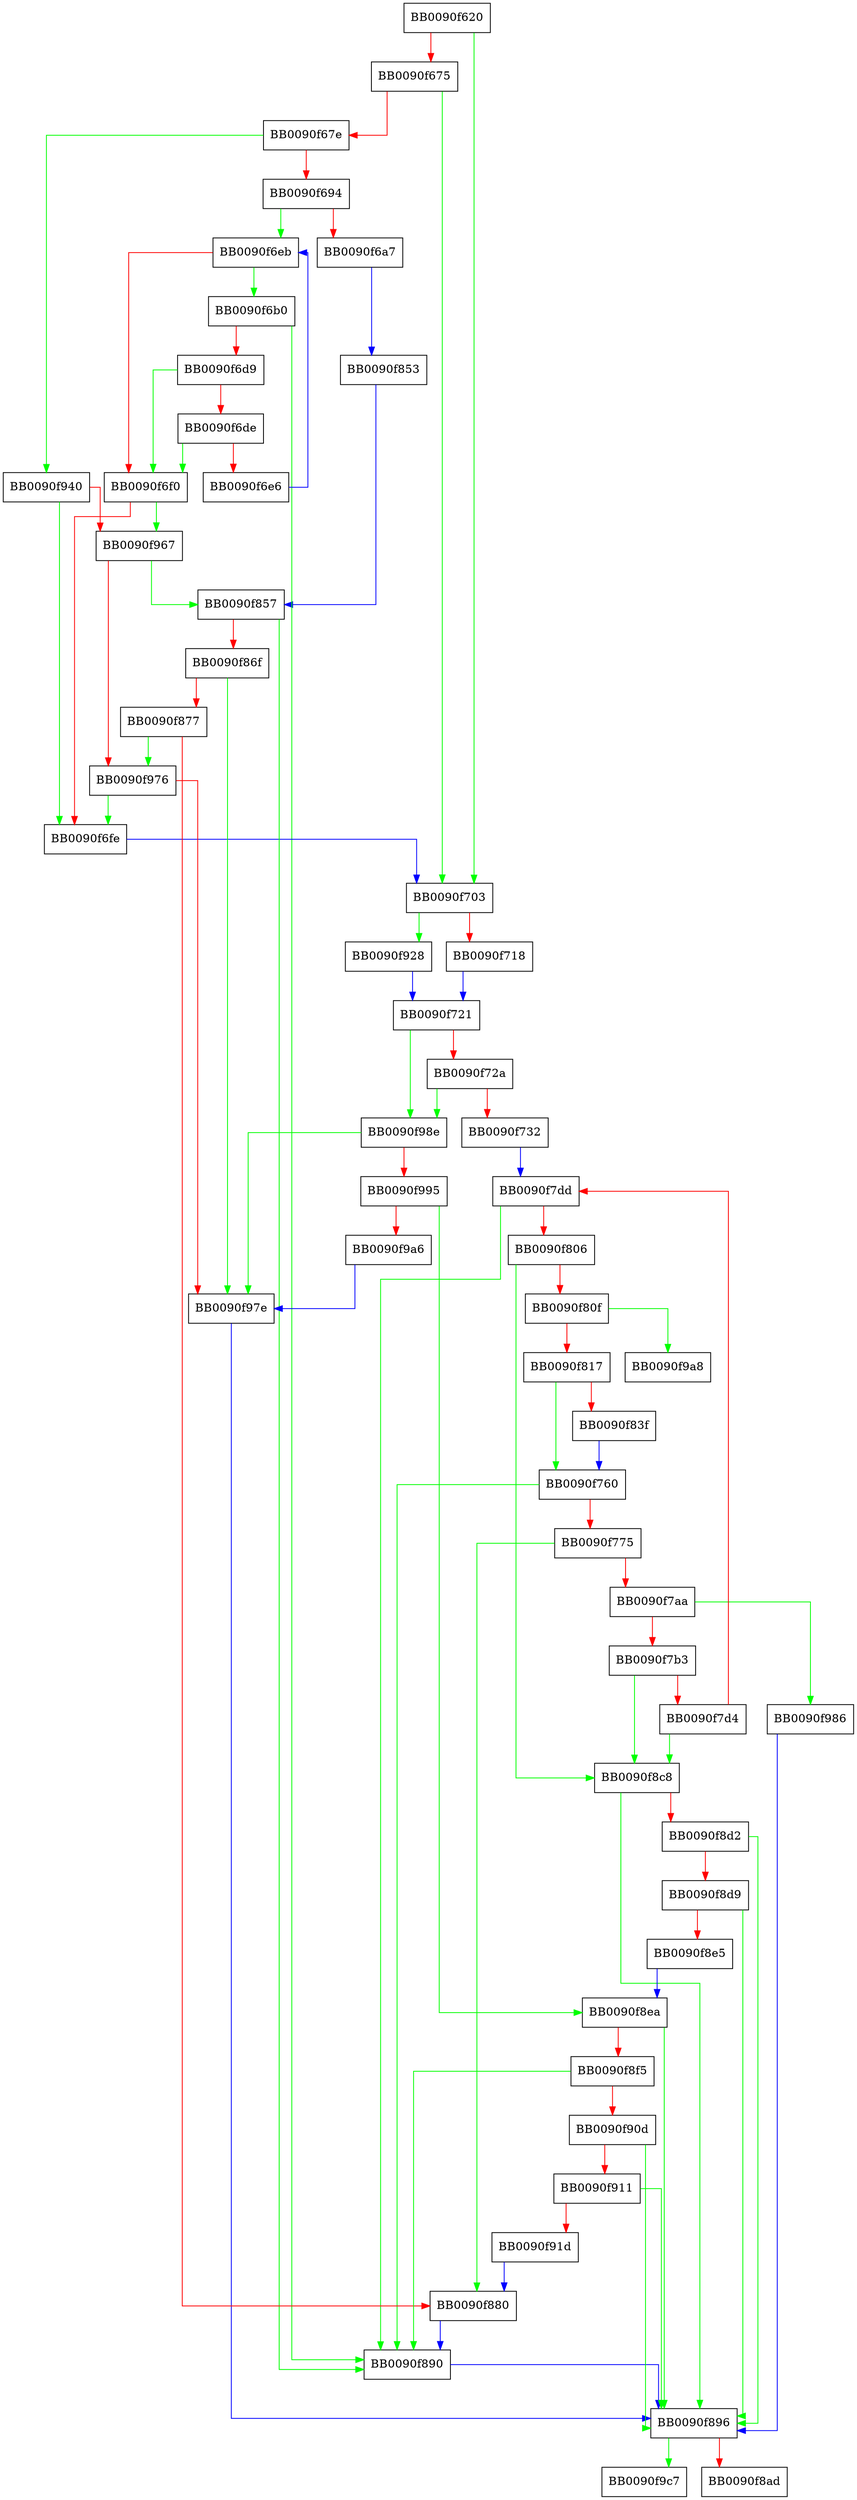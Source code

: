digraph outstring_converted_wide_string {
  node [shape="box"];
  graph [splines=ortho];
  BB0090f620 -> BB0090f703 [color="green"];
  BB0090f620 -> BB0090f675 [color="red"];
  BB0090f675 -> BB0090f703 [color="green"];
  BB0090f675 -> BB0090f67e [color="red"];
  BB0090f67e -> BB0090f940 [color="green"];
  BB0090f67e -> BB0090f694 [color="red"];
  BB0090f694 -> BB0090f6eb [color="green"];
  BB0090f694 -> BB0090f6a7 [color="red"];
  BB0090f6a7 -> BB0090f853 [color="blue"];
  BB0090f6b0 -> BB0090f890 [color="green"];
  BB0090f6b0 -> BB0090f6d9 [color="red"];
  BB0090f6d9 -> BB0090f6f0 [color="green"];
  BB0090f6d9 -> BB0090f6de [color="red"];
  BB0090f6de -> BB0090f6f0 [color="green"];
  BB0090f6de -> BB0090f6e6 [color="red"];
  BB0090f6e6 -> BB0090f6eb [color="blue"];
  BB0090f6eb -> BB0090f6b0 [color="green"];
  BB0090f6eb -> BB0090f6f0 [color="red"];
  BB0090f6f0 -> BB0090f967 [color="green"];
  BB0090f6f0 -> BB0090f6fe [color="red"];
  BB0090f6fe -> BB0090f703 [color="blue"];
  BB0090f703 -> BB0090f928 [color="green"];
  BB0090f703 -> BB0090f718 [color="red"];
  BB0090f718 -> BB0090f721 [color="blue"];
  BB0090f721 -> BB0090f98e [color="green"];
  BB0090f721 -> BB0090f72a [color="red"];
  BB0090f72a -> BB0090f98e [color="green"];
  BB0090f72a -> BB0090f732 [color="red"];
  BB0090f732 -> BB0090f7dd [color="blue"];
  BB0090f760 -> BB0090f890 [color="green"];
  BB0090f760 -> BB0090f775 [color="red"];
  BB0090f775 -> BB0090f880 [color="green"];
  BB0090f775 -> BB0090f7aa [color="red"];
  BB0090f7aa -> BB0090f986 [color="green"];
  BB0090f7aa -> BB0090f7b3 [color="red"];
  BB0090f7b3 -> BB0090f8c8 [color="green"];
  BB0090f7b3 -> BB0090f7d4 [color="red"];
  BB0090f7d4 -> BB0090f8c8 [color="green"];
  BB0090f7d4 -> BB0090f7dd [color="red"];
  BB0090f7dd -> BB0090f890 [color="green"];
  BB0090f7dd -> BB0090f806 [color="red"];
  BB0090f806 -> BB0090f8c8 [color="green"];
  BB0090f806 -> BB0090f80f [color="red"];
  BB0090f80f -> BB0090f9a8 [color="green"];
  BB0090f80f -> BB0090f817 [color="red"];
  BB0090f817 -> BB0090f760 [color="green"];
  BB0090f817 -> BB0090f83f [color="red"];
  BB0090f83f -> BB0090f760 [color="blue"];
  BB0090f853 -> BB0090f857 [color="blue"];
  BB0090f857 -> BB0090f890 [color="green"];
  BB0090f857 -> BB0090f86f [color="red"];
  BB0090f86f -> BB0090f97e [color="green"];
  BB0090f86f -> BB0090f877 [color="red"];
  BB0090f877 -> BB0090f976 [color="green"];
  BB0090f877 -> BB0090f880 [color="red"];
  BB0090f880 -> BB0090f890 [color="blue"];
  BB0090f890 -> BB0090f896 [color="blue"];
  BB0090f896 -> BB0090f9c7 [color="green"];
  BB0090f896 -> BB0090f8ad [color="red"];
  BB0090f8c8 -> BB0090f896 [color="green"];
  BB0090f8c8 -> BB0090f8d2 [color="red"];
  BB0090f8d2 -> BB0090f896 [color="green"];
  BB0090f8d2 -> BB0090f8d9 [color="red"];
  BB0090f8d9 -> BB0090f896 [color="green"];
  BB0090f8d9 -> BB0090f8e5 [color="red"];
  BB0090f8e5 -> BB0090f8ea [color="blue"];
  BB0090f8ea -> BB0090f896 [color="green"];
  BB0090f8ea -> BB0090f8f5 [color="red"];
  BB0090f8f5 -> BB0090f890 [color="green"];
  BB0090f8f5 -> BB0090f90d [color="red"];
  BB0090f90d -> BB0090f896 [color="green"];
  BB0090f90d -> BB0090f911 [color="red"];
  BB0090f911 -> BB0090f896 [color="green"];
  BB0090f911 -> BB0090f91d [color="red"];
  BB0090f91d -> BB0090f880 [color="blue"];
  BB0090f928 -> BB0090f721 [color="blue"];
  BB0090f940 -> BB0090f6fe [color="green"];
  BB0090f940 -> BB0090f967 [color="red"];
  BB0090f967 -> BB0090f857 [color="green"];
  BB0090f967 -> BB0090f976 [color="red"];
  BB0090f976 -> BB0090f6fe [color="green"];
  BB0090f976 -> BB0090f97e [color="red"];
  BB0090f97e -> BB0090f896 [color="blue"];
  BB0090f986 -> BB0090f896 [color="blue"];
  BB0090f98e -> BB0090f97e [color="green"];
  BB0090f98e -> BB0090f995 [color="red"];
  BB0090f995 -> BB0090f8ea [color="green"];
  BB0090f995 -> BB0090f9a6 [color="red"];
  BB0090f9a6 -> BB0090f97e [color="blue"];
}